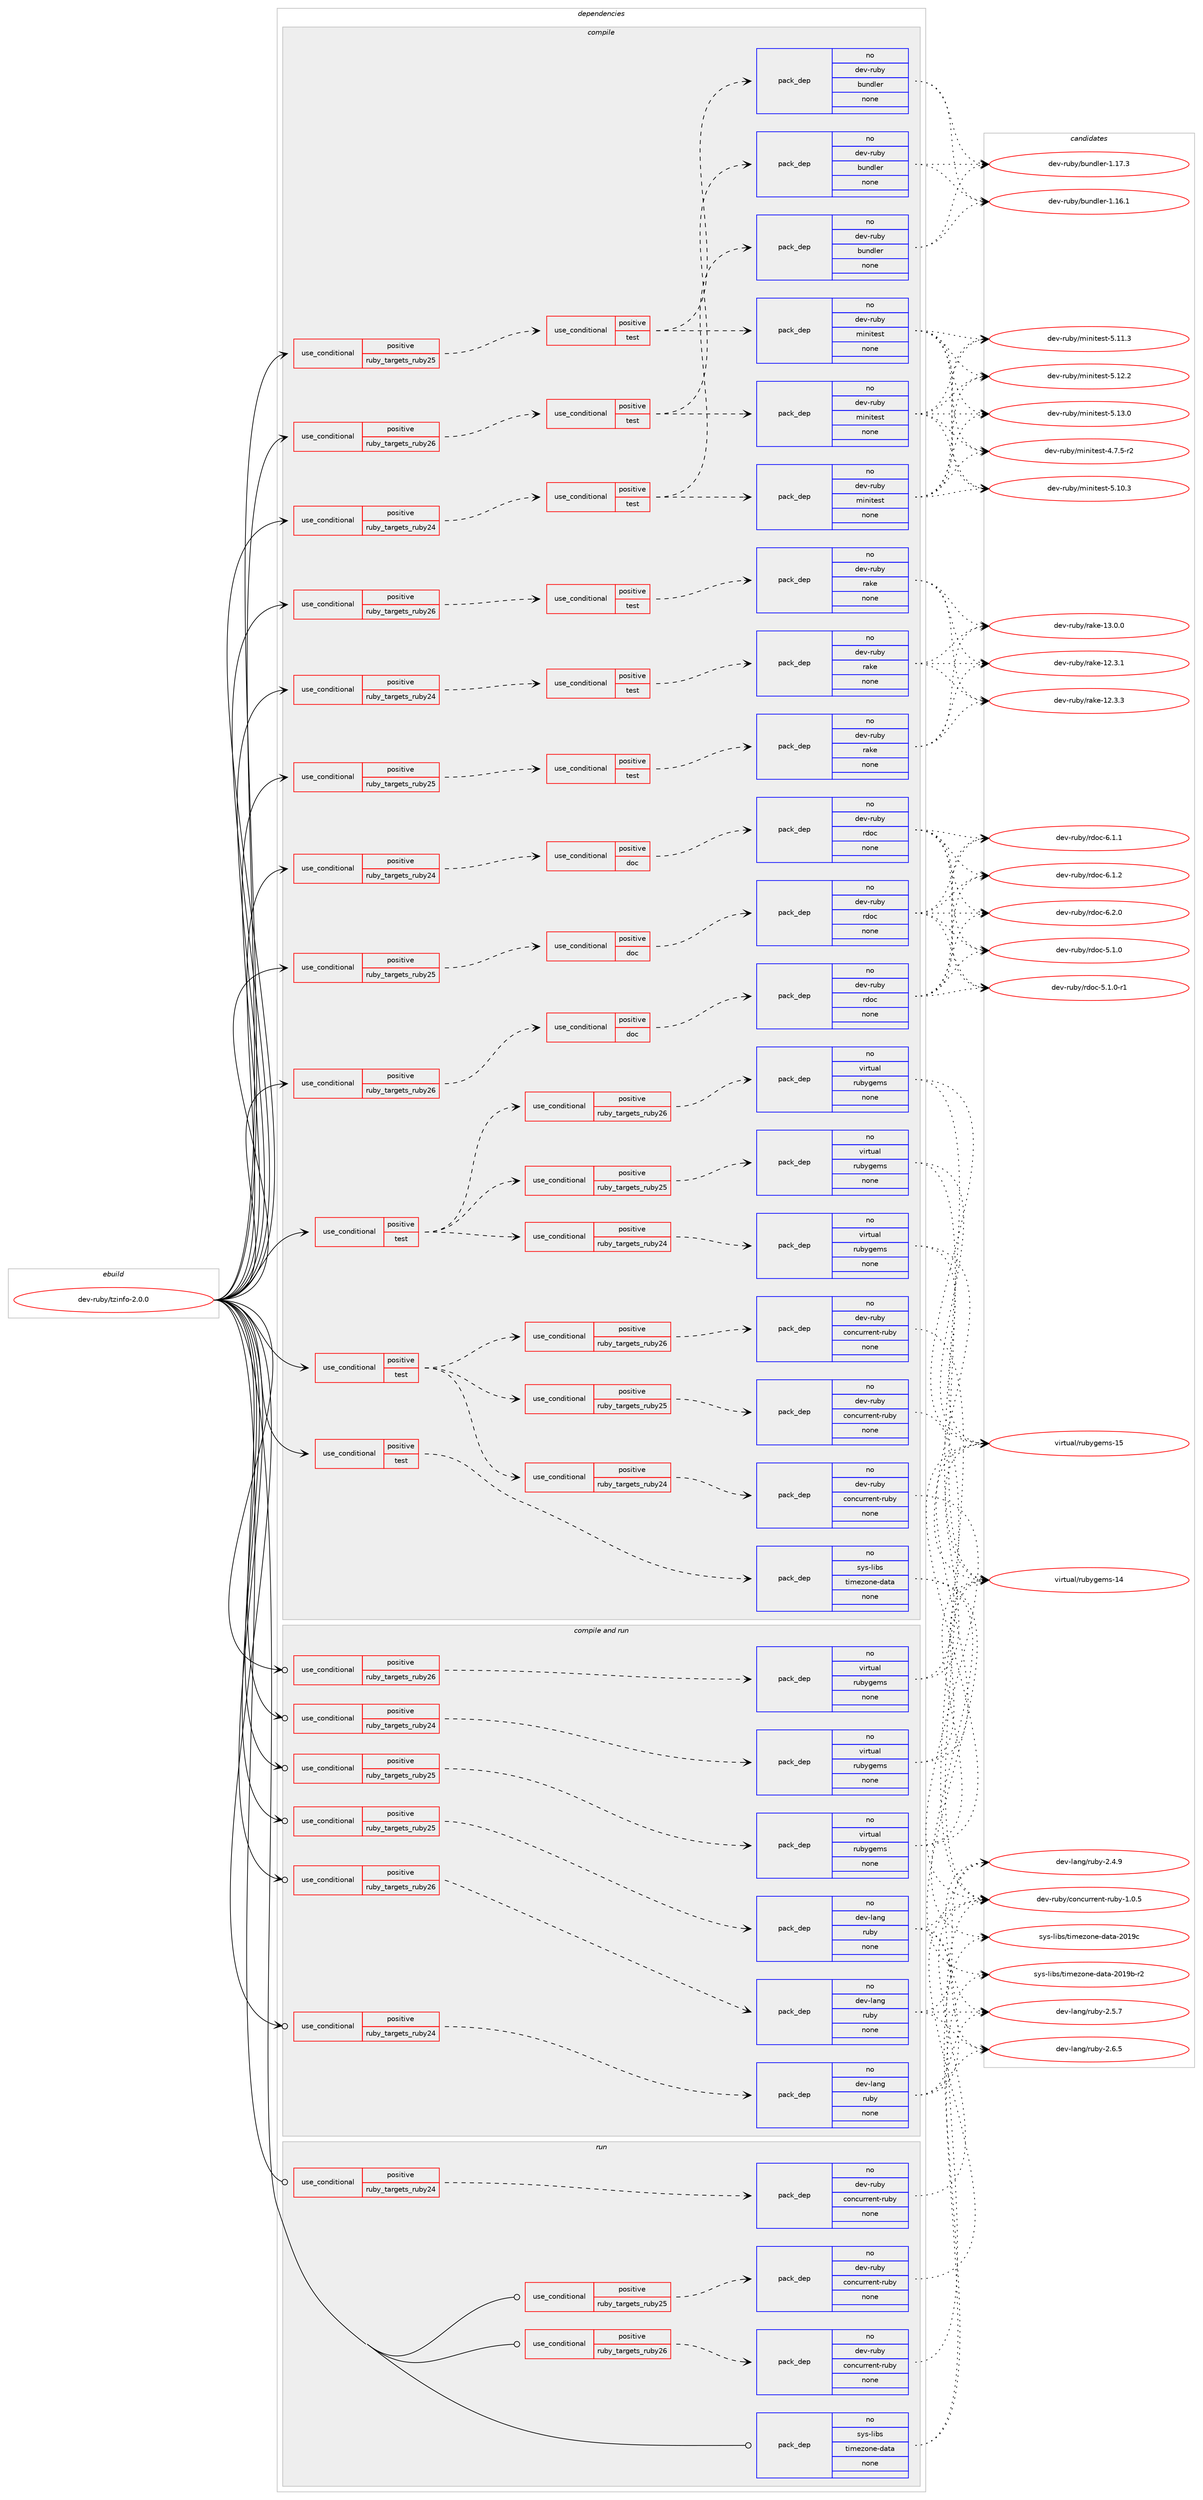 digraph prolog {

# *************
# Graph options
# *************

newrank=true;
concentrate=true;
compound=true;
graph [rankdir=LR,fontname=Helvetica,fontsize=10,ranksep=1.5];#, ranksep=2.5, nodesep=0.2];
edge  [arrowhead=vee];
node  [fontname=Helvetica,fontsize=10];

# **********
# The ebuild
# **********

subgraph cluster_leftcol {
color=gray;
rank=same;
label=<<i>ebuild</i>>;
id [label="dev-ruby/tzinfo-2.0.0", color=red, width=4, href="../dev-ruby/tzinfo-2.0.0.svg"];
}

# ****************
# The dependencies
# ****************

subgraph cluster_midcol {
color=gray;
label=<<i>dependencies</i>>;
subgraph cluster_compile {
fillcolor="#eeeeee";
style=filled;
label=<<i>compile</i>>;
subgraph cond180482 {
dependency721437 [label=<<TABLE BORDER="0" CELLBORDER="1" CELLSPACING="0" CELLPADDING="4"><TR><TD ROWSPAN="3" CELLPADDING="10">use_conditional</TD></TR><TR><TD>positive</TD></TR><TR><TD>ruby_targets_ruby24</TD></TR></TABLE>>, shape=none, color=red];
subgraph cond180483 {
dependency721438 [label=<<TABLE BORDER="0" CELLBORDER="1" CELLSPACING="0" CELLPADDING="4"><TR><TD ROWSPAN="3" CELLPADDING="10">use_conditional</TD></TR><TR><TD>positive</TD></TR><TR><TD>doc</TD></TR></TABLE>>, shape=none, color=red];
subgraph pack528909 {
dependency721439 [label=<<TABLE BORDER="0" CELLBORDER="1" CELLSPACING="0" CELLPADDING="4" WIDTH="220"><TR><TD ROWSPAN="6" CELLPADDING="30">pack_dep</TD></TR><TR><TD WIDTH="110">no</TD></TR><TR><TD>dev-ruby</TD></TR><TR><TD>rdoc</TD></TR><TR><TD>none</TD></TR><TR><TD></TD></TR></TABLE>>, shape=none, color=blue];
}
dependency721438:e -> dependency721439:w [weight=20,style="dashed",arrowhead="vee"];
}
dependency721437:e -> dependency721438:w [weight=20,style="dashed",arrowhead="vee"];
}
id:e -> dependency721437:w [weight=20,style="solid",arrowhead="vee"];
subgraph cond180484 {
dependency721440 [label=<<TABLE BORDER="0" CELLBORDER="1" CELLSPACING="0" CELLPADDING="4"><TR><TD ROWSPAN="3" CELLPADDING="10">use_conditional</TD></TR><TR><TD>positive</TD></TR><TR><TD>ruby_targets_ruby24</TD></TR></TABLE>>, shape=none, color=red];
subgraph cond180485 {
dependency721441 [label=<<TABLE BORDER="0" CELLBORDER="1" CELLSPACING="0" CELLPADDING="4"><TR><TD ROWSPAN="3" CELLPADDING="10">use_conditional</TD></TR><TR><TD>positive</TD></TR><TR><TD>test</TD></TR></TABLE>>, shape=none, color=red];
subgraph pack528910 {
dependency721442 [label=<<TABLE BORDER="0" CELLBORDER="1" CELLSPACING="0" CELLPADDING="4" WIDTH="220"><TR><TD ROWSPAN="6" CELLPADDING="30">pack_dep</TD></TR><TR><TD WIDTH="110">no</TD></TR><TR><TD>dev-ruby</TD></TR><TR><TD>bundler</TD></TR><TR><TD>none</TD></TR><TR><TD></TD></TR></TABLE>>, shape=none, color=blue];
}
dependency721441:e -> dependency721442:w [weight=20,style="dashed",arrowhead="vee"];
subgraph pack528911 {
dependency721443 [label=<<TABLE BORDER="0" CELLBORDER="1" CELLSPACING="0" CELLPADDING="4" WIDTH="220"><TR><TD ROWSPAN="6" CELLPADDING="30">pack_dep</TD></TR><TR><TD WIDTH="110">no</TD></TR><TR><TD>dev-ruby</TD></TR><TR><TD>minitest</TD></TR><TR><TD>none</TD></TR><TR><TD></TD></TR></TABLE>>, shape=none, color=blue];
}
dependency721441:e -> dependency721443:w [weight=20,style="dashed",arrowhead="vee"];
}
dependency721440:e -> dependency721441:w [weight=20,style="dashed",arrowhead="vee"];
}
id:e -> dependency721440:w [weight=20,style="solid",arrowhead="vee"];
subgraph cond180486 {
dependency721444 [label=<<TABLE BORDER="0" CELLBORDER="1" CELLSPACING="0" CELLPADDING="4"><TR><TD ROWSPAN="3" CELLPADDING="10">use_conditional</TD></TR><TR><TD>positive</TD></TR><TR><TD>ruby_targets_ruby24</TD></TR></TABLE>>, shape=none, color=red];
subgraph cond180487 {
dependency721445 [label=<<TABLE BORDER="0" CELLBORDER="1" CELLSPACING="0" CELLPADDING="4"><TR><TD ROWSPAN="3" CELLPADDING="10">use_conditional</TD></TR><TR><TD>positive</TD></TR><TR><TD>test</TD></TR></TABLE>>, shape=none, color=red];
subgraph pack528912 {
dependency721446 [label=<<TABLE BORDER="0" CELLBORDER="1" CELLSPACING="0" CELLPADDING="4" WIDTH="220"><TR><TD ROWSPAN="6" CELLPADDING="30">pack_dep</TD></TR><TR><TD WIDTH="110">no</TD></TR><TR><TD>dev-ruby</TD></TR><TR><TD>rake</TD></TR><TR><TD>none</TD></TR><TR><TD></TD></TR></TABLE>>, shape=none, color=blue];
}
dependency721445:e -> dependency721446:w [weight=20,style="dashed",arrowhead="vee"];
}
dependency721444:e -> dependency721445:w [weight=20,style="dashed",arrowhead="vee"];
}
id:e -> dependency721444:w [weight=20,style="solid",arrowhead="vee"];
subgraph cond180488 {
dependency721447 [label=<<TABLE BORDER="0" CELLBORDER="1" CELLSPACING="0" CELLPADDING="4"><TR><TD ROWSPAN="3" CELLPADDING="10">use_conditional</TD></TR><TR><TD>positive</TD></TR><TR><TD>ruby_targets_ruby25</TD></TR></TABLE>>, shape=none, color=red];
subgraph cond180489 {
dependency721448 [label=<<TABLE BORDER="0" CELLBORDER="1" CELLSPACING="0" CELLPADDING="4"><TR><TD ROWSPAN="3" CELLPADDING="10">use_conditional</TD></TR><TR><TD>positive</TD></TR><TR><TD>doc</TD></TR></TABLE>>, shape=none, color=red];
subgraph pack528913 {
dependency721449 [label=<<TABLE BORDER="0" CELLBORDER="1" CELLSPACING="0" CELLPADDING="4" WIDTH="220"><TR><TD ROWSPAN="6" CELLPADDING="30">pack_dep</TD></TR><TR><TD WIDTH="110">no</TD></TR><TR><TD>dev-ruby</TD></TR><TR><TD>rdoc</TD></TR><TR><TD>none</TD></TR><TR><TD></TD></TR></TABLE>>, shape=none, color=blue];
}
dependency721448:e -> dependency721449:w [weight=20,style="dashed",arrowhead="vee"];
}
dependency721447:e -> dependency721448:w [weight=20,style="dashed",arrowhead="vee"];
}
id:e -> dependency721447:w [weight=20,style="solid",arrowhead="vee"];
subgraph cond180490 {
dependency721450 [label=<<TABLE BORDER="0" CELLBORDER="1" CELLSPACING="0" CELLPADDING="4"><TR><TD ROWSPAN="3" CELLPADDING="10">use_conditional</TD></TR><TR><TD>positive</TD></TR><TR><TD>ruby_targets_ruby25</TD></TR></TABLE>>, shape=none, color=red];
subgraph cond180491 {
dependency721451 [label=<<TABLE BORDER="0" CELLBORDER="1" CELLSPACING="0" CELLPADDING="4"><TR><TD ROWSPAN="3" CELLPADDING="10">use_conditional</TD></TR><TR><TD>positive</TD></TR><TR><TD>test</TD></TR></TABLE>>, shape=none, color=red];
subgraph pack528914 {
dependency721452 [label=<<TABLE BORDER="0" CELLBORDER="1" CELLSPACING="0" CELLPADDING="4" WIDTH="220"><TR><TD ROWSPAN="6" CELLPADDING="30">pack_dep</TD></TR><TR><TD WIDTH="110">no</TD></TR><TR><TD>dev-ruby</TD></TR><TR><TD>bundler</TD></TR><TR><TD>none</TD></TR><TR><TD></TD></TR></TABLE>>, shape=none, color=blue];
}
dependency721451:e -> dependency721452:w [weight=20,style="dashed",arrowhead="vee"];
subgraph pack528915 {
dependency721453 [label=<<TABLE BORDER="0" CELLBORDER="1" CELLSPACING="0" CELLPADDING="4" WIDTH="220"><TR><TD ROWSPAN="6" CELLPADDING="30">pack_dep</TD></TR><TR><TD WIDTH="110">no</TD></TR><TR><TD>dev-ruby</TD></TR><TR><TD>minitest</TD></TR><TR><TD>none</TD></TR><TR><TD></TD></TR></TABLE>>, shape=none, color=blue];
}
dependency721451:e -> dependency721453:w [weight=20,style="dashed",arrowhead="vee"];
}
dependency721450:e -> dependency721451:w [weight=20,style="dashed",arrowhead="vee"];
}
id:e -> dependency721450:w [weight=20,style="solid",arrowhead="vee"];
subgraph cond180492 {
dependency721454 [label=<<TABLE BORDER="0" CELLBORDER="1" CELLSPACING="0" CELLPADDING="4"><TR><TD ROWSPAN="3" CELLPADDING="10">use_conditional</TD></TR><TR><TD>positive</TD></TR><TR><TD>ruby_targets_ruby25</TD></TR></TABLE>>, shape=none, color=red];
subgraph cond180493 {
dependency721455 [label=<<TABLE BORDER="0" CELLBORDER="1" CELLSPACING="0" CELLPADDING="4"><TR><TD ROWSPAN="3" CELLPADDING="10">use_conditional</TD></TR><TR><TD>positive</TD></TR><TR><TD>test</TD></TR></TABLE>>, shape=none, color=red];
subgraph pack528916 {
dependency721456 [label=<<TABLE BORDER="0" CELLBORDER="1" CELLSPACING="0" CELLPADDING="4" WIDTH="220"><TR><TD ROWSPAN="6" CELLPADDING="30">pack_dep</TD></TR><TR><TD WIDTH="110">no</TD></TR><TR><TD>dev-ruby</TD></TR><TR><TD>rake</TD></TR><TR><TD>none</TD></TR><TR><TD></TD></TR></TABLE>>, shape=none, color=blue];
}
dependency721455:e -> dependency721456:w [weight=20,style="dashed",arrowhead="vee"];
}
dependency721454:e -> dependency721455:w [weight=20,style="dashed",arrowhead="vee"];
}
id:e -> dependency721454:w [weight=20,style="solid",arrowhead="vee"];
subgraph cond180494 {
dependency721457 [label=<<TABLE BORDER="0" CELLBORDER="1" CELLSPACING="0" CELLPADDING="4"><TR><TD ROWSPAN="3" CELLPADDING="10">use_conditional</TD></TR><TR><TD>positive</TD></TR><TR><TD>ruby_targets_ruby26</TD></TR></TABLE>>, shape=none, color=red];
subgraph cond180495 {
dependency721458 [label=<<TABLE BORDER="0" CELLBORDER="1" CELLSPACING="0" CELLPADDING="4"><TR><TD ROWSPAN="3" CELLPADDING="10">use_conditional</TD></TR><TR><TD>positive</TD></TR><TR><TD>doc</TD></TR></TABLE>>, shape=none, color=red];
subgraph pack528917 {
dependency721459 [label=<<TABLE BORDER="0" CELLBORDER="1" CELLSPACING="0" CELLPADDING="4" WIDTH="220"><TR><TD ROWSPAN="6" CELLPADDING="30">pack_dep</TD></TR><TR><TD WIDTH="110">no</TD></TR><TR><TD>dev-ruby</TD></TR><TR><TD>rdoc</TD></TR><TR><TD>none</TD></TR><TR><TD></TD></TR></TABLE>>, shape=none, color=blue];
}
dependency721458:e -> dependency721459:w [weight=20,style="dashed",arrowhead="vee"];
}
dependency721457:e -> dependency721458:w [weight=20,style="dashed",arrowhead="vee"];
}
id:e -> dependency721457:w [weight=20,style="solid",arrowhead="vee"];
subgraph cond180496 {
dependency721460 [label=<<TABLE BORDER="0" CELLBORDER="1" CELLSPACING="0" CELLPADDING="4"><TR><TD ROWSPAN="3" CELLPADDING="10">use_conditional</TD></TR><TR><TD>positive</TD></TR><TR><TD>ruby_targets_ruby26</TD></TR></TABLE>>, shape=none, color=red];
subgraph cond180497 {
dependency721461 [label=<<TABLE BORDER="0" CELLBORDER="1" CELLSPACING="0" CELLPADDING="4"><TR><TD ROWSPAN="3" CELLPADDING="10">use_conditional</TD></TR><TR><TD>positive</TD></TR><TR><TD>test</TD></TR></TABLE>>, shape=none, color=red];
subgraph pack528918 {
dependency721462 [label=<<TABLE BORDER="0" CELLBORDER="1" CELLSPACING="0" CELLPADDING="4" WIDTH="220"><TR><TD ROWSPAN="6" CELLPADDING="30">pack_dep</TD></TR><TR><TD WIDTH="110">no</TD></TR><TR><TD>dev-ruby</TD></TR><TR><TD>bundler</TD></TR><TR><TD>none</TD></TR><TR><TD></TD></TR></TABLE>>, shape=none, color=blue];
}
dependency721461:e -> dependency721462:w [weight=20,style="dashed",arrowhead="vee"];
subgraph pack528919 {
dependency721463 [label=<<TABLE BORDER="0" CELLBORDER="1" CELLSPACING="0" CELLPADDING="4" WIDTH="220"><TR><TD ROWSPAN="6" CELLPADDING="30">pack_dep</TD></TR><TR><TD WIDTH="110">no</TD></TR><TR><TD>dev-ruby</TD></TR><TR><TD>minitest</TD></TR><TR><TD>none</TD></TR><TR><TD></TD></TR></TABLE>>, shape=none, color=blue];
}
dependency721461:e -> dependency721463:w [weight=20,style="dashed",arrowhead="vee"];
}
dependency721460:e -> dependency721461:w [weight=20,style="dashed",arrowhead="vee"];
}
id:e -> dependency721460:w [weight=20,style="solid",arrowhead="vee"];
subgraph cond180498 {
dependency721464 [label=<<TABLE BORDER="0" CELLBORDER="1" CELLSPACING="0" CELLPADDING="4"><TR><TD ROWSPAN="3" CELLPADDING="10">use_conditional</TD></TR><TR><TD>positive</TD></TR><TR><TD>ruby_targets_ruby26</TD></TR></TABLE>>, shape=none, color=red];
subgraph cond180499 {
dependency721465 [label=<<TABLE BORDER="0" CELLBORDER="1" CELLSPACING="0" CELLPADDING="4"><TR><TD ROWSPAN="3" CELLPADDING="10">use_conditional</TD></TR><TR><TD>positive</TD></TR><TR><TD>test</TD></TR></TABLE>>, shape=none, color=red];
subgraph pack528920 {
dependency721466 [label=<<TABLE BORDER="0" CELLBORDER="1" CELLSPACING="0" CELLPADDING="4" WIDTH="220"><TR><TD ROWSPAN="6" CELLPADDING="30">pack_dep</TD></TR><TR><TD WIDTH="110">no</TD></TR><TR><TD>dev-ruby</TD></TR><TR><TD>rake</TD></TR><TR><TD>none</TD></TR><TR><TD></TD></TR></TABLE>>, shape=none, color=blue];
}
dependency721465:e -> dependency721466:w [weight=20,style="dashed",arrowhead="vee"];
}
dependency721464:e -> dependency721465:w [weight=20,style="dashed",arrowhead="vee"];
}
id:e -> dependency721464:w [weight=20,style="solid",arrowhead="vee"];
subgraph cond180500 {
dependency721467 [label=<<TABLE BORDER="0" CELLBORDER="1" CELLSPACING="0" CELLPADDING="4"><TR><TD ROWSPAN="3" CELLPADDING="10">use_conditional</TD></TR><TR><TD>positive</TD></TR><TR><TD>test</TD></TR></TABLE>>, shape=none, color=red];
subgraph cond180501 {
dependency721468 [label=<<TABLE BORDER="0" CELLBORDER="1" CELLSPACING="0" CELLPADDING="4"><TR><TD ROWSPAN="3" CELLPADDING="10">use_conditional</TD></TR><TR><TD>positive</TD></TR><TR><TD>ruby_targets_ruby24</TD></TR></TABLE>>, shape=none, color=red];
subgraph pack528921 {
dependency721469 [label=<<TABLE BORDER="0" CELLBORDER="1" CELLSPACING="0" CELLPADDING="4" WIDTH="220"><TR><TD ROWSPAN="6" CELLPADDING="30">pack_dep</TD></TR><TR><TD WIDTH="110">no</TD></TR><TR><TD>dev-ruby</TD></TR><TR><TD>concurrent-ruby</TD></TR><TR><TD>none</TD></TR><TR><TD></TD></TR></TABLE>>, shape=none, color=blue];
}
dependency721468:e -> dependency721469:w [weight=20,style="dashed",arrowhead="vee"];
}
dependency721467:e -> dependency721468:w [weight=20,style="dashed",arrowhead="vee"];
subgraph cond180502 {
dependency721470 [label=<<TABLE BORDER="0" CELLBORDER="1" CELLSPACING="0" CELLPADDING="4"><TR><TD ROWSPAN="3" CELLPADDING="10">use_conditional</TD></TR><TR><TD>positive</TD></TR><TR><TD>ruby_targets_ruby25</TD></TR></TABLE>>, shape=none, color=red];
subgraph pack528922 {
dependency721471 [label=<<TABLE BORDER="0" CELLBORDER="1" CELLSPACING="0" CELLPADDING="4" WIDTH="220"><TR><TD ROWSPAN="6" CELLPADDING="30">pack_dep</TD></TR><TR><TD WIDTH="110">no</TD></TR><TR><TD>dev-ruby</TD></TR><TR><TD>concurrent-ruby</TD></TR><TR><TD>none</TD></TR><TR><TD></TD></TR></TABLE>>, shape=none, color=blue];
}
dependency721470:e -> dependency721471:w [weight=20,style="dashed",arrowhead="vee"];
}
dependency721467:e -> dependency721470:w [weight=20,style="dashed",arrowhead="vee"];
subgraph cond180503 {
dependency721472 [label=<<TABLE BORDER="0" CELLBORDER="1" CELLSPACING="0" CELLPADDING="4"><TR><TD ROWSPAN="3" CELLPADDING="10">use_conditional</TD></TR><TR><TD>positive</TD></TR><TR><TD>ruby_targets_ruby26</TD></TR></TABLE>>, shape=none, color=red];
subgraph pack528923 {
dependency721473 [label=<<TABLE BORDER="0" CELLBORDER="1" CELLSPACING="0" CELLPADDING="4" WIDTH="220"><TR><TD ROWSPAN="6" CELLPADDING="30">pack_dep</TD></TR><TR><TD WIDTH="110">no</TD></TR><TR><TD>dev-ruby</TD></TR><TR><TD>concurrent-ruby</TD></TR><TR><TD>none</TD></TR><TR><TD></TD></TR></TABLE>>, shape=none, color=blue];
}
dependency721472:e -> dependency721473:w [weight=20,style="dashed",arrowhead="vee"];
}
dependency721467:e -> dependency721472:w [weight=20,style="dashed",arrowhead="vee"];
}
id:e -> dependency721467:w [weight=20,style="solid",arrowhead="vee"];
subgraph cond180504 {
dependency721474 [label=<<TABLE BORDER="0" CELLBORDER="1" CELLSPACING="0" CELLPADDING="4"><TR><TD ROWSPAN="3" CELLPADDING="10">use_conditional</TD></TR><TR><TD>positive</TD></TR><TR><TD>test</TD></TR></TABLE>>, shape=none, color=red];
subgraph cond180505 {
dependency721475 [label=<<TABLE BORDER="0" CELLBORDER="1" CELLSPACING="0" CELLPADDING="4"><TR><TD ROWSPAN="3" CELLPADDING="10">use_conditional</TD></TR><TR><TD>positive</TD></TR><TR><TD>ruby_targets_ruby24</TD></TR></TABLE>>, shape=none, color=red];
subgraph pack528924 {
dependency721476 [label=<<TABLE BORDER="0" CELLBORDER="1" CELLSPACING="0" CELLPADDING="4" WIDTH="220"><TR><TD ROWSPAN="6" CELLPADDING="30">pack_dep</TD></TR><TR><TD WIDTH="110">no</TD></TR><TR><TD>virtual</TD></TR><TR><TD>rubygems</TD></TR><TR><TD>none</TD></TR><TR><TD></TD></TR></TABLE>>, shape=none, color=blue];
}
dependency721475:e -> dependency721476:w [weight=20,style="dashed",arrowhead="vee"];
}
dependency721474:e -> dependency721475:w [weight=20,style="dashed",arrowhead="vee"];
subgraph cond180506 {
dependency721477 [label=<<TABLE BORDER="0" CELLBORDER="1" CELLSPACING="0" CELLPADDING="4"><TR><TD ROWSPAN="3" CELLPADDING="10">use_conditional</TD></TR><TR><TD>positive</TD></TR><TR><TD>ruby_targets_ruby25</TD></TR></TABLE>>, shape=none, color=red];
subgraph pack528925 {
dependency721478 [label=<<TABLE BORDER="0" CELLBORDER="1" CELLSPACING="0" CELLPADDING="4" WIDTH="220"><TR><TD ROWSPAN="6" CELLPADDING="30">pack_dep</TD></TR><TR><TD WIDTH="110">no</TD></TR><TR><TD>virtual</TD></TR><TR><TD>rubygems</TD></TR><TR><TD>none</TD></TR><TR><TD></TD></TR></TABLE>>, shape=none, color=blue];
}
dependency721477:e -> dependency721478:w [weight=20,style="dashed",arrowhead="vee"];
}
dependency721474:e -> dependency721477:w [weight=20,style="dashed",arrowhead="vee"];
subgraph cond180507 {
dependency721479 [label=<<TABLE BORDER="0" CELLBORDER="1" CELLSPACING="0" CELLPADDING="4"><TR><TD ROWSPAN="3" CELLPADDING="10">use_conditional</TD></TR><TR><TD>positive</TD></TR><TR><TD>ruby_targets_ruby26</TD></TR></TABLE>>, shape=none, color=red];
subgraph pack528926 {
dependency721480 [label=<<TABLE BORDER="0" CELLBORDER="1" CELLSPACING="0" CELLPADDING="4" WIDTH="220"><TR><TD ROWSPAN="6" CELLPADDING="30">pack_dep</TD></TR><TR><TD WIDTH="110">no</TD></TR><TR><TD>virtual</TD></TR><TR><TD>rubygems</TD></TR><TR><TD>none</TD></TR><TR><TD></TD></TR></TABLE>>, shape=none, color=blue];
}
dependency721479:e -> dependency721480:w [weight=20,style="dashed",arrowhead="vee"];
}
dependency721474:e -> dependency721479:w [weight=20,style="dashed",arrowhead="vee"];
}
id:e -> dependency721474:w [weight=20,style="solid",arrowhead="vee"];
subgraph cond180508 {
dependency721481 [label=<<TABLE BORDER="0" CELLBORDER="1" CELLSPACING="0" CELLPADDING="4"><TR><TD ROWSPAN="3" CELLPADDING="10">use_conditional</TD></TR><TR><TD>positive</TD></TR><TR><TD>test</TD></TR></TABLE>>, shape=none, color=red];
subgraph pack528927 {
dependency721482 [label=<<TABLE BORDER="0" CELLBORDER="1" CELLSPACING="0" CELLPADDING="4" WIDTH="220"><TR><TD ROWSPAN="6" CELLPADDING="30">pack_dep</TD></TR><TR><TD WIDTH="110">no</TD></TR><TR><TD>sys-libs</TD></TR><TR><TD>timezone-data</TD></TR><TR><TD>none</TD></TR><TR><TD></TD></TR></TABLE>>, shape=none, color=blue];
}
dependency721481:e -> dependency721482:w [weight=20,style="dashed",arrowhead="vee"];
}
id:e -> dependency721481:w [weight=20,style="solid",arrowhead="vee"];
}
subgraph cluster_compileandrun {
fillcolor="#eeeeee";
style=filled;
label=<<i>compile and run</i>>;
subgraph cond180509 {
dependency721483 [label=<<TABLE BORDER="0" CELLBORDER="1" CELLSPACING="0" CELLPADDING="4"><TR><TD ROWSPAN="3" CELLPADDING="10">use_conditional</TD></TR><TR><TD>positive</TD></TR><TR><TD>ruby_targets_ruby24</TD></TR></TABLE>>, shape=none, color=red];
subgraph pack528928 {
dependency721484 [label=<<TABLE BORDER="0" CELLBORDER="1" CELLSPACING="0" CELLPADDING="4" WIDTH="220"><TR><TD ROWSPAN="6" CELLPADDING="30">pack_dep</TD></TR><TR><TD WIDTH="110">no</TD></TR><TR><TD>dev-lang</TD></TR><TR><TD>ruby</TD></TR><TR><TD>none</TD></TR><TR><TD></TD></TR></TABLE>>, shape=none, color=blue];
}
dependency721483:e -> dependency721484:w [weight=20,style="dashed",arrowhead="vee"];
}
id:e -> dependency721483:w [weight=20,style="solid",arrowhead="odotvee"];
subgraph cond180510 {
dependency721485 [label=<<TABLE BORDER="0" CELLBORDER="1" CELLSPACING="0" CELLPADDING="4"><TR><TD ROWSPAN="3" CELLPADDING="10">use_conditional</TD></TR><TR><TD>positive</TD></TR><TR><TD>ruby_targets_ruby24</TD></TR></TABLE>>, shape=none, color=red];
subgraph pack528929 {
dependency721486 [label=<<TABLE BORDER="0" CELLBORDER="1" CELLSPACING="0" CELLPADDING="4" WIDTH="220"><TR><TD ROWSPAN="6" CELLPADDING="30">pack_dep</TD></TR><TR><TD WIDTH="110">no</TD></TR><TR><TD>virtual</TD></TR><TR><TD>rubygems</TD></TR><TR><TD>none</TD></TR><TR><TD></TD></TR></TABLE>>, shape=none, color=blue];
}
dependency721485:e -> dependency721486:w [weight=20,style="dashed",arrowhead="vee"];
}
id:e -> dependency721485:w [weight=20,style="solid",arrowhead="odotvee"];
subgraph cond180511 {
dependency721487 [label=<<TABLE BORDER="0" CELLBORDER="1" CELLSPACING="0" CELLPADDING="4"><TR><TD ROWSPAN="3" CELLPADDING="10">use_conditional</TD></TR><TR><TD>positive</TD></TR><TR><TD>ruby_targets_ruby25</TD></TR></TABLE>>, shape=none, color=red];
subgraph pack528930 {
dependency721488 [label=<<TABLE BORDER="0" CELLBORDER="1" CELLSPACING="0" CELLPADDING="4" WIDTH="220"><TR><TD ROWSPAN="6" CELLPADDING="30">pack_dep</TD></TR><TR><TD WIDTH="110">no</TD></TR><TR><TD>dev-lang</TD></TR><TR><TD>ruby</TD></TR><TR><TD>none</TD></TR><TR><TD></TD></TR></TABLE>>, shape=none, color=blue];
}
dependency721487:e -> dependency721488:w [weight=20,style="dashed",arrowhead="vee"];
}
id:e -> dependency721487:w [weight=20,style="solid",arrowhead="odotvee"];
subgraph cond180512 {
dependency721489 [label=<<TABLE BORDER="0" CELLBORDER="1" CELLSPACING="0" CELLPADDING="4"><TR><TD ROWSPAN="3" CELLPADDING="10">use_conditional</TD></TR><TR><TD>positive</TD></TR><TR><TD>ruby_targets_ruby25</TD></TR></TABLE>>, shape=none, color=red];
subgraph pack528931 {
dependency721490 [label=<<TABLE BORDER="0" CELLBORDER="1" CELLSPACING="0" CELLPADDING="4" WIDTH="220"><TR><TD ROWSPAN="6" CELLPADDING="30">pack_dep</TD></TR><TR><TD WIDTH="110">no</TD></TR><TR><TD>virtual</TD></TR><TR><TD>rubygems</TD></TR><TR><TD>none</TD></TR><TR><TD></TD></TR></TABLE>>, shape=none, color=blue];
}
dependency721489:e -> dependency721490:w [weight=20,style="dashed",arrowhead="vee"];
}
id:e -> dependency721489:w [weight=20,style="solid",arrowhead="odotvee"];
subgraph cond180513 {
dependency721491 [label=<<TABLE BORDER="0" CELLBORDER="1" CELLSPACING="0" CELLPADDING="4"><TR><TD ROWSPAN="3" CELLPADDING="10">use_conditional</TD></TR><TR><TD>positive</TD></TR><TR><TD>ruby_targets_ruby26</TD></TR></TABLE>>, shape=none, color=red];
subgraph pack528932 {
dependency721492 [label=<<TABLE BORDER="0" CELLBORDER="1" CELLSPACING="0" CELLPADDING="4" WIDTH="220"><TR><TD ROWSPAN="6" CELLPADDING="30">pack_dep</TD></TR><TR><TD WIDTH="110">no</TD></TR><TR><TD>dev-lang</TD></TR><TR><TD>ruby</TD></TR><TR><TD>none</TD></TR><TR><TD></TD></TR></TABLE>>, shape=none, color=blue];
}
dependency721491:e -> dependency721492:w [weight=20,style="dashed",arrowhead="vee"];
}
id:e -> dependency721491:w [weight=20,style="solid",arrowhead="odotvee"];
subgraph cond180514 {
dependency721493 [label=<<TABLE BORDER="0" CELLBORDER="1" CELLSPACING="0" CELLPADDING="4"><TR><TD ROWSPAN="3" CELLPADDING="10">use_conditional</TD></TR><TR><TD>positive</TD></TR><TR><TD>ruby_targets_ruby26</TD></TR></TABLE>>, shape=none, color=red];
subgraph pack528933 {
dependency721494 [label=<<TABLE BORDER="0" CELLBORDER="1" CELLSPACING="0" CELLPADDING="4" WIDTH="220"><TR><TD ROWSPAN="6" CELLPADDING="30">pack_dep</TD></TR><TR><TD WIDTH="110">no</TD></TR><TR><TD>virtual</TD></TR><TR><TD>rubygems</TD></TR><TR><TD>none</TD></TR><TR><TD></TD></TR></TABLE>>, shape=none, color=blue];
}
dependency721493:e -> dependency721494:w [weight=20,style="dashed",arrowhead="vee"];
}
id:e -> dependency721493:w [weight=20,style="solid",arrowhead="odotvee"];
}
subgraph cluster_run {
fillcolor="#eeeeee";
style=filled;
label=<<i>run</i>>;
subgraph cond180515 {
dependency721495 [label=<<TABLE BORDER="0" CELLBORDER="1" CELLSPACING="0" CELLPADDING="4"><TR><TD ROWSPAN="3" CELLPADDING="10">use_conditional</TD></TR><TR><TD>positive</TD></TR><TR><TD>ruby_targets_ruby24</TD></TR></TABLE>>, shape=none, color=red];
subgraph pack528934 {
dependency721496 [label=<<TABLE BORDER="0" CELLBORDER="1" CELLSPACING="0" CELLPADDING="4" WIDTH="220"><TR><TD ROWSPAN="6" CELLPADDING="30">pack_dep</TD></TR><TR><TD WIDTH="110">no</TD></TR><TR><TD>dev-ruby</TD></TR><TR><TD>concurrent-ruby</TD></TR><TR><TD>none</TD></TR><TR><TD></TD></TR></TABLE>>, shape=none, color=blue];
}
dependency721495:e -> dependency721496:w [weight=20,style="dashed",arrowhead="vee"];
}
id:e -> dependency721495:w [weight=20,style="solid",arrowhead="odot"];
subgraph cond180516 {
dependency721497 [label=<<TABLE BORDER="0" CELLBORDER="1" CELLSPACING="0" CELLPADDING="4"><TR><TD ROWSPAN="3" CELLPADDING="10">use_conditional</TD></TR><TR><TD>positive</TD></TR><TR><TD>ruby_targets_ruby25</TD></TR></TABLE>>, shape=none, color=red];
subgraph pack528935 {
dependency721498 [label=<<TABLE BORDER="0" CELLBORDER="1" CELLSPACING="0" CELLPADDING="4" WIDTH="220"><TR><TD ROWSPAN="6" CELLPADDING="30">pack_dep</TD></TR><TR><TD WIDTH="110">no</TD></TR><TR><TD>dev-ruby</TD></TR><TR><TD>concurrent-ruby</TD></TR><TR><TD>none</TD></TR><TR><TD></TD></TR></TABLE>>, shape=none, color=blue];
}
dependency721497:e -> dependency721498:w [weight=20,style="dashed",arrowhead="vee"];
}
id:e -> dependency721497:w [weight=20,style="solid",arrowhead="odot"];
subgraph cond180517 {
dependency721499 [label=<<TABLE BORDER="0" CELLBORDER="1" CELLSPACING="0" CELLPADDING="4"><TR><TD ROWSPAN="3" CELLPADDING="10">use_conditional</TD></TR><TR><TD>positive</TD></TR><TR><TD>ruby_targets_ruby26</TD></TR></TABLE>>, shape=none, color=red];
subgraph pack528936 {
dependency721500 [label=<<TABLE BORDER="0" CELLBORDER="1" CELLSPACING="0" CELLPADDING="4" WIDTH="220"><TR><TD ROWSPAN="6" CELLPADDING="30">pack_dep</TD></TR><TR><TD WIDTH="110">no</TD></TR><TR><TD>dev-ruby</TD></TR><TR><TD>concurrent-ruby</TD></TR><TR><TD>none</TD></TR><TR><TD></TD></TR></TABLE>>, shape=none, color=blue];
}
dependency721499:e -> dependency721500:w [weight=20,style="dashed",arrowhead="vee"];
}
id:e -> dependency721499:w [weight=20,style="solid",arrowhead="odot"];
subgraph pack528937 {
dependency721501 [label=<<TABLE BORDER="0" CELLBORDER="1" CELLSPACING="0" CELLPADDING="4" WIDTH="220"><TR><TD ROWSPAN="6" CELLPADDING="30">pack_dep</TD></TR><TR><TD WIDTH="110">no</TD></TR><TR><TD>sys-libs</TD></TR><TR><TD>timezone-data</TD></TR><TR><TD>none</TD></TR><TR><TD></TD></TR></TABLE>>, shape=none, color=blue];
}
id:e -> dependency721501:w [weight=20,style="solid",arrowhead="odot"];
}
}

# **************
# The candidates
# **************

subgraph cluster_choices {
rank=same;
color=gray;
label=<<i>candidates</i>>;

subgraph choice528909 {
color=black;
nodesep=1;
choice10010111845114117981214711410011199455346494648 [label="dev-ruby/rdoc-5.1.0", color=red, width=4,href="../dev-ruby/rdoc-5.1.0.svg"];
choice100101118451141179812147114100111994553464946484511449 [label="dev-ruby/rdoc-5.1.0-r1", color=red, width=4,href="../dev-ruby/rdoc-5.1.0-r1.svg"];
choice10010111845114117981214711410011199455446494649 [label="dev-ruby/rdoc-6.1.1", color=red, width=4,href="../dev-ruby/rdoc-6.1.1.svg"];
choice10010111845114117981214711410011199455446494650 [label="dev-ruby/rdoc-6.1.2", color=red, width=4,href="../dev-ruby/rdoc-6.1.2.svg"];
choice10010111845114117981214711410011199455446504648 [label="dev-ruby/rdoc-6.2.0", color=red, width=4,href="../dev-ruby/rdoc-6.2.0.svg"];
dependency721439:e -> choice10010111845114117981214711410011199455346494648:w [style=dotted,weight="100"];
dependency721439:e -> choice100101118451141179812147114100111994553464946484511449:w [style=dotted,weight="100"];
dependency721439:e -> choice10010111845114117981214711410011199455446494649:w [style=dotted,weight="100"];
dependency721439:e -> choice10010111845114117981214711410011199455446494650:w [style=dotted,weight="100"];
dependency721439:e -> choice10010111845114117981214711410011199455446504648:w [style=dotted,weight="100"];
}
subgraph choice528910 {
color=black;
nodesep=1;
choice1001011184511411798121479811711010010810111445494649544649 [label="dev-ruby/bundler-1.16.1", color=red, width=4,href="../dev-ruby/bundler-1.16.1.svg"];
choice1001011184511411798121479811711010010810111445494649554651 [label="dev-ruby/bundler-1.17.3", color=red, width=4,href="../dev-ruby/bundler-1.17.3.svg"];
dependency721442:e -> choice1001011184511411798121479811711010010810111445494649544649:w [style=dotted,weight="100"];
dependency721442:e -> choice1001011184511411798121479811711010010810111445494649554651:w [style=dotted,weight="100"];
}
subgraph choice528911 {
color=black;
nodesep=1;
choice1001011184511411798121471091051101051161011151164552465546534511450 [label="dev-ruby/minitest-4.7.5-r2", color=red, width=4,href="../dev-ruby/minitest-4.7.5-r2.svg"];
choice10010111845114117981214710910511010511610111511645534649484651 [label="dev-ruby/minitest-5.10.3", color=red, width=4,href="../dev-ruby/minitest-5.10.3.svg"];
choice10010111845114117981214710910511010511610111511645534649494651 [label="dev-ruby/minitest-5.11.3", color=red, width=4,href="../dev-ruby/minitest-5.11.3.svg"];
choice10010111845114117981214710910511010511610111511645534649504650 [label="dev-ruby/minitest-5.12.2", color=red, width=4,href="../dev-ruby/minitest-5.12.2.svg"];
choice10010111845114117981214710910511010511610111511645534649514648 [label="dev-ruby/minitest-5.13.0", color=red, width=4,href="../dev-ruby/minitest-5.13.0.svg"];
dependency721443:e -> choice1001011184511411798121471091051101051161011151164552465546534511450:w [style=dotted,weight="100"];
dependency721443:e -> choice10010111845114117981214710910511010511610111511645534649484651:w [style=dotted,weight="100"];
dependency721443:e -> choice10010111845114117981214710910511010511610111511645534649494651:w [style=dotted,weight="100"];
dependency721443:e -> choice10010111845114117981214710910511010511610111511645534649504650:w [style=dotted,weight="100"];
dependency721443:e -> choice10010111845114117981214710910511010511610111511645534649514648:w [style=dotted,weight="100"];
}
subgraph choice528912 {
color=black;
nodesep=1;
choice1001011184511411798121471149710710145495046514649 [label="dev-ruby/rake-12.3.1", color=red, width=4,href="../dev-ruby/rake-12.3.1.svg"];
choice1001011184511411798121471149710710145495046514651 [label="dev-ruby/rake-12.3.3", color=red, width=4,href="../dev-ruby/rake-12.3.3.svg"];
choice1001011184511411798121471149710710145495146484648 [label="dev-ruby/rake-13.0.0", color=red, width=4,href="../dev-ruby/rake-13.0.0.svg"];
dependency721446:e -> choice1001011184511411798121471149710710145495046514649:w [style=dotted,weight="100"];
dependency721446:e -> choice1001011184511411798121471149710710145495046514651:w [style=dotted,weight="100"];
dependency721446:e -> choice1001011184511411798121471149710710145495146484648:w [style=dotted,weight="100"];
}
subgraph choice528913 {
color=black;
nodesep=1;
choice10010111845114117981214711410011199455346494648 [label="dev-ruby/rdoc-5.1.0", color=red, width=4,href="../dev-ruby/rdoc-5.1.0.svg"];
choice100101118451141179812147114100111994553464946484511449 [label="dev-ruby/rdoc-5.1.0-r1", color=red, width=4,href="../dev-ruby/rdoc-5.1.0-r1.svg"];
choice10010111845114117981214711410011199455446494649 [label="dev-ruby/rdoc-6.1.1", color=red, width=4,href="../dev-ruby/rdoc-6.1.1.svg"];
choice10010111845114117981214711410011199455446494650 [label="dev-ruby/rdoc-6.1.2", color=red, width=4,href="../dev-ruby/rdoc-6.1.2.svg"];
choice10010111845114117981214711410011199455446504648 [label="dev-ruby/rdoc-6.2.0", color=red, width=4,href="../dev-ruby/rdoc-6.2.0.svg"];
dependency721449:e -> choice10010111845114117981214711410011199455346494648:w [style=dotted,weight="100"];
dependency721449:e -> choice100101118451141179812147114100111994553464946484511449:w [style=dotted,weight="100"];
dependency721449:e -> choice10010111845114117981214711410011199455446494649:w [style=dotted,weight="100"];
dependency721449:e -> choice10010111845114117981214711410011199455446494650:w [style=dotted,weight="100"];
dependency721449:e -> choice10010111845114117981214711410011199455446504648:w [style=dotted,weight="100"];
}
subgraph choice528914 {
color=black;
nodesep=1;
choice1001011184511411798121479811711010010810111445494649544649 [label="dev-ruby/bundler-1.16.1", color=red, width=4,href="../dev-ruby/bundler-1.16.1.svg"];
choice1001011184511411798121479811711010010810111445494649554651 [label="dev-ruby/bundler-1.17.3", color=red, width=4,href="../dev-ruby/bundler-1.17.3.svg"];
dependency721452:e -> choice1001011184511411798121479811711010010810111445494649544649:w [style=dotted,weight="100"];
dependency721452:e -> choice1001011184511411798121479811711010010810111445494649554651:w [style=dotted,weight="100"];
}
subgraph choice528915 {
color=black;
nodesep=1;
choice1001011184511411798121471091051101051161011151164552465546534511450 [label="dev-ruby/minitest-4.7.5-r2", color=red, width=4,href="../dev-ruby/minitest-4.7.5-r2.svg"];
choice10010111845114117981214710910511010511610111511645534649484651 [label="dev-ruby/minitest-5.10.3", color=red, width=4,href="../dev-ruby/minitest-5.10.3.svg"];
choice10010111845114117981214710910511010511610111511645534649494651 [label="dev-ruby/minitest-5.11.3", color=red, width=4,href="../dev-ruby/minitest-5.11.3.svg"];
choice10010111845114117981214710910511010511610111511645534649504650 [label="dev-ruby/minitest-5.12.2", color=red, width=4,href="../dev-ruby/minitest-5.12.2.svg"];
choice10010111845114117981214710910511010511610111511645534649514648 [label="dev-ruby/minitest-5.13.0", color=red, width=4,href="../dev-ruby/minitest-5.13.0.svg"];
dependency721453:e -> choice1001011184511411798121471091051101051161011151164552465546534511450:w [style=dotted,weight="100"];
dependency721453:e -> choice10010111845114117981214710910511010511610111511645534649484651:w [style=dotted,weight="100"];
dependency721453:e -> choice10010111845114117981214710910511010511610111511645534649494651:w [style=dotted,weight="100"];
dependency721453:e -> choice10010111845114117981214710910511010511610111511645534649504650:w [style=dotted,weight="100"];
dependency721453:e -> choice10010111845114117981214710910511010511610111511645534649514648:w [style=dotted,weight="100"];
}
subgraph choice528916 {
color=black;
nodesep=1;
choice1001011184511411798121471149710710145495046514649 [label="dev-ruby/rake-12.3.1", color=red, width=4,href="../dev-ruby/rake-12.3.1.svg"];
choice1001011184511411798121471149710710145495046514651 [label="dev-ruby/rake-12.3.3", color=red, width=4,href="../dev-ruby/rake-12.3.3.svg"];
choice1001011184511411798121471149710710145495146484648 [label="dev-ruby/rake-13.0.0", color=red, width=4,href="../dev-ruby/rake-13.0.0.svg"];
dependency721456:e -> choice1001011184511411798121471149710710145495046514649:w [style=dotted,weight="100"];
dependency721456:e -> choice1001011184511411798121471149710710145495046514651:w [style=dotted,weight="100"];
dependency721456:e -> choice1001011184511411798121471149710710145495146484648:w [style=dotted,weight="100"];
}
subgraph choice528917 {
color=black;
nodesep=1;
choice10010111845114117981214711410011199455346494648 [label="dev-ruby/rdoc-5.1.0", color=red, width=4,href="../dev-ruby/rdoc-5.1.0.svg"];
choice100101118451141179812147114100111994553464946484511449 [label="dev-ruby/rdoc-5.1.0-r1", color=red, width=4,href="../dev-ruby/rdoc-5.1.0-r1.svg"];
choice10010111845114117981214711410011199455446494649 [label="dev-ruby/rdoc-6.1.1", color=red, width=4,href="../dev-ruby/rdoc-6.1.1.svg"];
choice10010111845114117981214711410011199455446494650 [label="dev-ruby/rdoc-6.1.2", color=red, width=4,href="../dev-ruby/rdoc-6.1.2.svg"];
choice10010111845114117981214711410011199455446504648 [label="dev-ruby/rdoc-6.2.0", color=red, width=4,href="../dev-ruby/rdoc-6.2.0.svg"];
dependency721459:e -> choice10010111845114117981214711410011199455346494648:w [style=dotted,weight="100"];
dependency721459:e -> choice100101118451141179812147114100111994553464946484511449:w [style=dotted,weight="100"];
dependency721459:e -> choice10010111845114117981214711410011199455446494649:w [style=dotted,weight="100"];
dependency721459:e -> choice10010111845114117981214711410011199455446494650:w [style=dotted,weight="100"];
dependency721459:e -> choice10010111845114117981214711410011199455446504648:w [style=dotted,weight="100"];
}
subgraph choice528918 {
color=black;
nodesep=1;
choice1001011184511411798121479811711010010810111445494649544649 [label="dev-ruby/bundler-1.16.1", color=red, width=4,href="../dev-ruby/bundler-1.16.1.svg"];
choice1001011184511411798121479811711010010810111445494649554651 [label="dev-ruby/bundler-1.17.3", color=red, width=4,href="../dev-ruby/bundler-1.17.3.svg"];
dependency721462:e -> choice1001011184511411798121479811711010010810111445494649544649:w [style=dotted,weight="100"];
dependency721462:e -> choice1001011184511411798121479811711010010810111445494649554651:w [style=dotted,weight="100"];
}
subgraph choice528919 {
color=black;
nodesep=1;
choice1001011184511411798121471091051101051161011151164552465546534511450 [label="dev-ruby/minitest-4.7.5-r2", color=red, width=4,href="../dev-ruby/minitest-4.7.5-r2.svg"];
choice10010111845114117981214710910511010511610111511645534649484651 [label="dev-ruby/minitest-5.10.3", color=red, width=4,href="../dev-ruby/minitest-5.10.3.svg"];
choice10010111845114117981214710910511010511610111511645534649494651 [label="dev-ruby/minitest-5.11.3", color=red, width=4,href="../dev-ruby/minitest-5.11.3.svg"];
choice10010111845114117981214710910511010511610111511645534649504650 [label="dev-ruby/minitest-5.12.2", color=red, width=4,href="../dev-ruby/minitest-5.12.2.svg"];
choice10010111845114117981214710910511010511610111511645534649514648 [label="dev-ruby/minitest-5.13.0", color=red, width=4,href="../dev-ruby/minitest-5.13.0.svg"];
dependency721463:e -> choice1001011184511411798121471091051101051161011151164552465546534511450:w [style=dotted,weight="100"];
dependency721463:e -> choice10010111845114117981214710910511010511610111511645534649484651:w [style=dotted,weight="100"];
dependency721463:e -> choice10010111845114117981214710910511010511610111511645534649494651:w [style=dotted,weight="100"];
dependency721463:e -> choice10010111845114117981214710910511010511610111511645534649504650:w [style=dotted,weight="100"];
dependency721463:e -> choice10010111845114117981214710910511010511610111511645534649514648:w [style=dotted,weight="100"];
}
subgraph choice528920 {
color=black;
nodesep=1;
choice1001011184511411798121471149710710145495046514649 [label="dev-ruby/rake-12.3.1", color=red, width=4,href="../dev-ruby/rake-12.3.1.svg"];
choice1001011184511411798121471149710710145495046514651 [label="dev-ruby/rake-12.3.3", color=red, width=4,href="../dev-ruby/rake-12.3.3.svg"];
choice1001011184511411798121471149710710145495146484648 [label="dev-ruby/rake-13.0.0", color=red, width=4,href="../dev-ruby/rake-13.0.0.svg"];
dependency721466:e -> choice1001011184511411798121471149710710145495046514649:w [style=dotted,weight="100"];
dependency721466:e -> choice1001011184511411798121471149710710145495046514651:w [style=dotted,weight="100"];
dependency721466:e -> choice1001011184511411798121471149710710145495146484648:w [style=dotted,weight="100"];
}
subgraph choice528921 {
color=black;
nodesep=1;
choice10010111845114117981214799111110991171141141011101164511411798121454946484653 [label="dev-ruby/concurrent-ruby-1.0.5", color=red, width=4,href="../dev-ruby/concurrent-ruby-1.0.5.svg"];
dependency721469:e -> choice10010111845114117981214799111110991171141141011101164511411798121454946484653:w [style=dotted,weight="100"];
}
subgraph choice528922 {
color=black;
nodesep=1;
choice10010111845114117981214799111110991171141141011101164511411798121454946484653 [label="dev-ruby/concurrent-ruby-1.0.5", color=red, width=4,href="../dev-ruby/concurrent-ruby-1.0.5.svg"];
dependency721471:e -> choice10010111845114117981214799111110991171141141011101164511411798121454946484653:w [style=dotted,weight="100"];
}
subgraph choice528923 {
color=black;
nodesep=1;
choice10010111845114117981214799111110991171141141011101164511411798121454946484653 [label="dev-ruby/concurrent-ruby-1.0.5", color=red, width=4,href="../dev-ruby/concurrent-ruby-1.0.5.svg"];
dependency721473:e -> choice10010111845114117981214799111110991171141141011101164511411798121454946484653:w [style=dotted,weight="100"];
}
subgraph choice528924 {
color=black;
nodesep=1;
choice118105114116117971084711411798121103101109115454952 [label="virtual/rubygems-14", color=red, width=4,href="../virtual/rubygems-14.svg"];
choice118105114116117971084711411798121103101109115454953 [label="virtual/rubygems-15", color=red, width=4,href="../virtual/rubygems-15.svg"];
dependency721476:e -> choice118105114116117971084711411798121103101109115454952:w [style=dotted,weight="100"];
dependency721476:e -> choice118105114116117971084711411798121103101109115454953:w [style=dotted,weight="100"];
}
subgraph choice528925 {
color=black;
nodesep=1;
choice118105114116117971084711411798121103101109115454952 [label="virtual/rubygems-14", color=red, width=4,href="../virtual/rubygems-14.svg"];
choice118105114116117971084711411798121103101109115454953 [label="virtual/rubygems-15", color=red, width=4,href="../virtual/rubygems-15.svg"];
dependency721478:e -> choice118105114116117971084711411798121103101109115454952:w [style=dotted,weight="100"];
dependency721478:e -> choice118105114116117971084711411798121103101109115454953:w [style=dotted,weight="100"];
}
subgraph choice528926 {
color=black;
nodesep=1;
choice118105114116117971084711411798121103101109115454952 [label="virtual/rubygems-14", color=red, width=4,href="../virtual/rubygems-14.svg"];
choice118105114116117971084711411798121103101109115454953 [label="virtual/rubygems-15", color=red, width=4,href="../virtual/rubygems-15.svg"];
dependency721480:e -> choice118105114116117971084711411798121103101109115454952:w [style=dotted,weight="100"];
dependency721480:e -> choice118105114116117971084711411798121103101109115454953:w [style=dotted,weight="100"];
}
subgraph choice528927 {
color=black;
nodesep=1;
choice1151211154510810598115471161051091011221111101014510097116974550484957984511450 [label="sys-libs/timezone-data-2019b-r2", color=red, width=4,href="../sys-libs/timezone-data-2019b-r2.svg"];
choice115121115451081059811547116105109101122111110101451009711697455048495799 [label="sys-libs/timezone-data-2019c", color=red, width=4,href="../sys-libs/timezone-data-2019c.svg"];
dependency721482:e -> choice1151211154510810598115471161051091011221111101014510097116974550484957984511450:w [style=dotted,weight="100"];
dependency721482:e -> choice115121115451081059811547116105109101122111110101451009711697455048495799:w [style=dotted,weight="100"];
}
subgraph choice528928 {
color=black;
nodesep=1;
choice10010111845108971101034711411798121455046524657 [label="dev-lang/ruby-2.4.9", color=red, width=4,href="../dev-lang/ruby-2.4.9.svg"];
choice10010111845108971101034711411798121455046534655 [label="dev-lang/ruby-2.5.7", color=red, width=4,href="../dev-lang/ruby-2.5.7.svg"];
choice10010111845108971101034711411798121455046544653 [label="dev-lang/ruby-2.6.5", color=red, width=4,href="../dev-lang/ruby-2.6.5.svg"];
dependency721484:e -> choice10010111845108971101034711411798121455046524657:w [style=dotted,weight="100"];
dependency721484:e -> choice10010111845108971101034711411798121455046534655:w [style=dotted,weight="100"];
dependency721484:e -> choice10010111845108971101034711411798121455046544653:w [style=dotted,weight="100"];
}
subgraph choice528929 {
color=black;
nodesep=1;
choice118105114116117971084711411798121103101109115454952 [label="virtual/rubygems-14", color=red, width=4,href="../virtual/rubygems-14.svg"];
choice118105114116117971084711411798121103101109115454953 [label="virtual/rubygems-15", color=red, width=4,href="../virtual/rubygems-15.svg"];
dependency721486:e -> choice118105114116117971084711411798121103101109115454952:w [style=dotted,weight="100"];
dependency721486:e -> choice118105114116117971084711411798121103101109115454953:w [style=dotted,weight="100"];
}
subgraph choice528930 {
color=black;
nodesep=1;
choice10010111845108971101034711411798121455046524657 [label="dev-lang/ruby-2.4.9", color=red, width=4,href="../dev-lang/ruby-2.4.9.svg"];
choice10010111845108971101034711411798121455046534655 [label="dev-lang/ruby-2.5.7", color=red, width=4,href="../dev-lang/ruby-2.5.7.svg"];
choice10010111845108971101034711411798121455046544653 [label="dev-lang/ruby-2.6.5", color=red, width=4,href="../dev-lang/ruby-2.6.5.svg"];
dependency721488:e -> choice10010111845108971101034711411798121455046524657:w [style=dotted,weight="100"];
dependency721488:e -> choice10010111845108971101034711411798121455046534655:w [style=dotted,weight="100"];
dependency721488:e -> choice10010111845108971101034711411798121455046544653:w [style=dotted,weight="100"];
}
subgraph choice528931 {
color=black;
nodesep=1;
choice118105114116117971084711411798121103101109115454952 [label="virtual/rubygems-14", color=red, width=4,href="../virtual/rubygems-14.svg"];
choice118105114116117971084711411798121103101109115454953 [label="virtual/rubygems-15", color=red, width=4,href="../virtual/rubygems-15.svg"];
dependency721490:e -> choice118105114116117971084711411798121103101109115454952:w [style=dotted,weight="100"];
dependency721490:e -> choice118105114116117971084711411798121103101109115454953:w [style=dotted,weight="100"];
}
subgraph choice528932 {
color=black;
nodesep=1;
choice10010111845108971101034711411798121455046524657 [label="dev-lang/ruby-2.4.9", color=red, width=4,href="../dev-lang/ruby-2.4.9.svg"];
choice10010111845108971101034711411798121455046534655 [label="dev-lang/ruby-2.5.7", color=red, width=4,href="../dev-lang/ruby-2.5.7.svg"];
choice10010111845108971101034711411798121455046544653 [label="dev-lang/ruby-2.6.5", color=red, width=4,href="../dev-lang/ruby-2.6.5.svg"];
dependency721492:e -> choice10010111845108971101034711411798121455046524657:w [style=dotted,weight="100"];
dependency721492:e -> choice10010111845108971101034711411798121455046534655:w [style=dotted,weight="100"];
dependency721492:e -> choice10010111845108971101034711411798121455046544653:w [style=dotted,weight="100"];
}
subgraph choice528933 {
color=black;
nodesep=1;
choice118105114116117971084711411798121103101109115454952 [label="virtual/rubygems-14", color=red, width=4,href="../virtual/rubygems-14.svg"];
choice118105114116117971084711411798121103101109115454953 [label="virtual/rubygems-15", color=red, width=4,href="../virtual/rubygems-15.svg"];
dependency721494:e -> choice118105114116117971084711411798121103101109115454952:w [style=dotted,weight="100"];
dependency721494:e -> choice118105114116117971084711411798121103101109115454953:w [style=dotted,weight="100"];
}
subgraph choice528934 {
color=black;
nodesep=1;
choice10010111845114117981214799111110991171141141011101164511411798121454946484653 [label="dev-ruby/concurrent-ruby-1.0.5", color=red, width=4,href="../dev-ruby/concurrent-ruby-1.0.5.svg"];
dependency721496:e -> choice10010111845114117981214799111110991171141141011101164511411798121454946484653:w [style=dotted,weight="100"];
}
subgraph choice528935 {
color=black;
nodesep=1;
choice10010111845114117981214799111110991171141141011101164511411798121454946484653 [label="dev-ruby/concurrent-ruby-1.0.5", color=red, width=4,href="../dev-ruby/concurrent-ruby-1.0.5.svg"];
dependency721498:e -> choice10010111845114117981214799111110991171141141011101164511411798121454946484653:w [style=dotted,weight="100"];
}
subgraph choice528936 {
color=black;
nodesep=1;
choice10010111845114117981214799111110991171141141011101164511411798121454946484653 [label="dev-ruby/concurrent-ruby-1.0.5", color=red, width=4,href="../dev-ruby/concurrent-ruby-1.0.5.svg"];
dependency721500:e -> choice10010111845114117981214799111110991171141141011101164511411798121454946484653:w [style=dotted,weight="100"];
}
subgraph choice528937 {
color=black;
nodesep=1;
choice1151211154510810598115471161051091011221111101014510097116974550484957984511450 [label="sys-libs/timezone-data-2019b-r2", color=red, width=4,href="../sys-libs/timezone-data-2019b-r2.svg"];
choice115121115451081059811547116105109101122111110101451009711697455048495799 [label="sys-libs/timezone-data-2019c", color=red, width=4,href="../sys-libs/timezone-data-2019c.svg"];
dependency721501:e -> choice1151211154510810598115471161051091011221111101014510097116974550484957984511450:w [style=dotted,weight="100"];
dependency721501:e -> choice115121115451081059811547116105109101122111110101451009711697455048495799:w [style=dotted,weight="100"];
}
}

}
